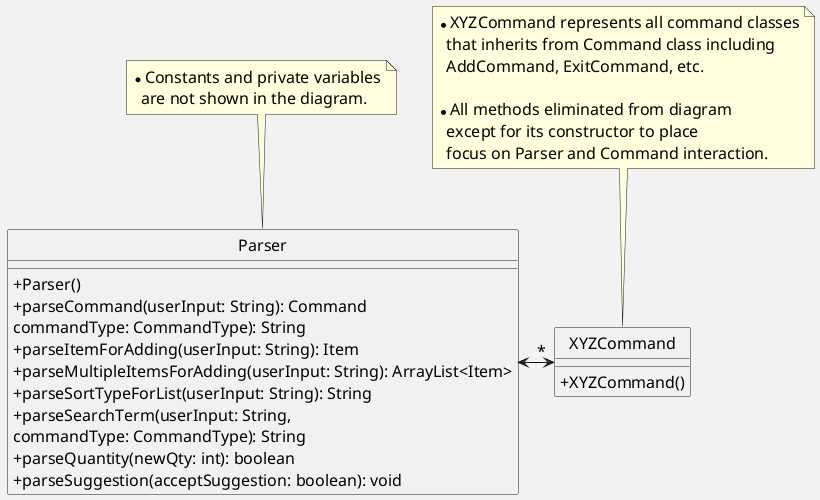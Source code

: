@startuml
hide circle
skinparam backgroundColor #f2f2f2
skinparam defaultFontSize 16
skinparam classAttributeIconSize 0

Parser <-> "*" XYZCommand

note top of XYZCommand
 * XYZCommand represents all command classes
   that inherits from Command class including
   AddCommand, ExitCommand, etc.

 * All methods eliminated from diagram
   except for its constructor to place
   focus on Parser and Command interaction.
end note

class XYZCommand {
+XYZCommand()
}

note top of Parser
* Constants and private variables
  are not shown in the diagram.
end note

class Parser {
+Parser()
+parseCommand(userInput: String): Command
commandType: CommandType): String
+parseItemForAdding(userInput: String): Item
+parseMultipleItemsForAdding(userInput: String): ArrayList<Item>
+parseSortTypeForList(userInput: String): String
+parseSearchTerm(userInput: String,
commandType: CommandType): String
+parseQuantity(newQty: int): boolean
+parseSuggestion(acceptSuggestion: boolean): void
}
@enduml